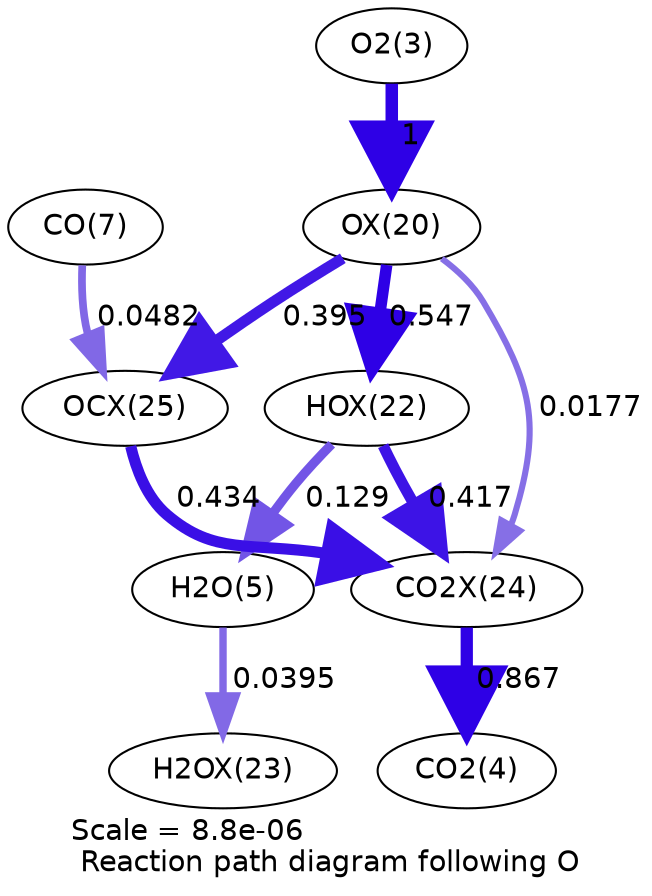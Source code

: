 digraph reaction_paths {
center=1;
s5 -> s23[fontname="Helvetica", penwidth=6, arrowsize=3, color="0.7, 1.5, 0.9"
, label=" 1"];
s23 -> s25[fontname="Helvetica", penwidth=5.54, arrowsize=2.77, color="0.7, 1.05, 0.9"
, label=" 0.547"];
s23 -> s28[fontname="Helvetica", penwidth=5.3, arrowsize=2.65, color="0.7, 0.895, 0.9"
, label=" 0.395"];
s23 -> s27[fontname="Helvetica", penwidth=2.95, arrowsize=1.48, color="0.7, 0.518, 0.9"
, label=" 0.0177"];
s25 -> s7[fontname="Helvetica", penwidth=4.46, arrowsize=2.23, color="0.7, 0.629, 0.9"
, label=" 0.129"];
s25 -> s27[fontname="Helvetica", penwidth=5.34, arrowsize=2.67, color="0.7, 0.917, 0.9"
, label=" 0.417"];
s7 -> s26[fontname="Helvetica", penwidth=3.56, arrowsize=1.78, color="0.7, 0.54, 0.9"
, label=" 0.0395"];
s9 -> s28[fontname="Helvetica", penwidth=3.71, arrowsize=1.85, color="0.7, 0.548, 0.9"
, label=" 0.0482"];
s28 -> s27[fontname="Helvetica", penwidth=5.37, arrowsize=2.69, color="0.7, 0.934, 0.9"
, label=" 0.434"];
s27 -> s6[fontname="Helvetica", penwidth=5.89, arrowsize=2.95, color="0.7, 1.37, 0.9"
, label=" 0.867"];
s5 [ fontname="Helvetica", label="O2(3)"];
s6 [ fontname="Helvetica", label="CO2(4)"];
s7 [ fontname="Helvetica", label="H2O(5)"];
s9 [ fontname="Helvetica", label="CO(7)"];
s23 [ fontname="Helvetica", label="OX(20)"];
s25 [ fontname="Helvetica", label="HOX(22)"];
s26 [ fontname="Helvetica", label="H2OX(23)"];
s27 [ fontname="Helvetica", label="CO2X(24)"];
s28 [ fontname="Helvetica", label="OCX(25)"];
 label = "Scale = 8.8e-06\l Reaction path diagram following O";
 fontname = "Helvetica";
}
